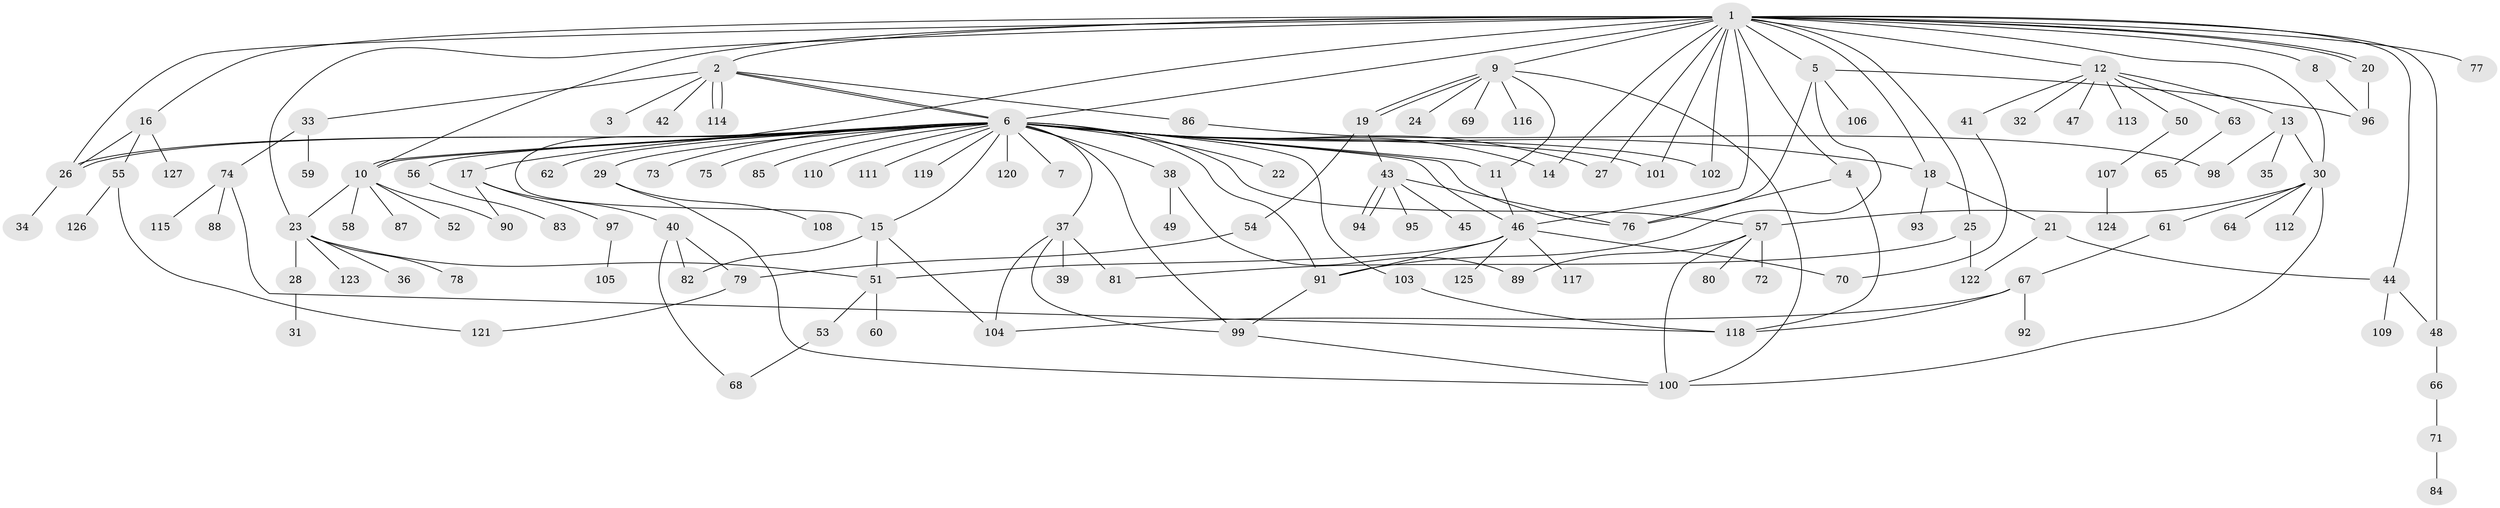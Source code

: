 // Generated by graph-tools (version 1.1) at 2025/49/03/09/25 03:49:52]
// undirected, 127 vertices, 181 edges
graph export_dot {
graph [start="1"]
  node [color=gray90,style=filled];
  1;
  2;
  3;
  4;
  5;
  6;
  7;
  8;
  9;
  10;
  11;
  12;
  13;
  14;
  15;
  16;
  17;
  18;
  19;
  20;
  21;
  22;
  23;
  24;
  25;
  26;
  27;
  28;
  29;
  30;
  31;
  32;
  33;
  34;
  35;
  36;
  37;
  38;
  39;
  40;
  41;
  42;
  43;
  44;
  45;
  46;
  47;
  48;
  49;
  50;
  51;
  52;
  53;
  54;
  55;
  56;
  57;
  58;
  59;
  60;
  61;
  62;
  63;
  64;
  65;
  66;
  67;
  68;
  69;
  70;
  71;
  72;
  73;
  74;
  75;
  76;
  77;
  78;
  79;
  80;
  81;
  82;
  83;
  84;
  85;
  86;
  87;
  88;
  89;
  90;
  91;
  92;
  93;
  94;
  95;
  96;
  97;
  98;
  99;
  100;
  101;
  102;
  103;
  104;
  105;
  106;
  107;
  108;
  109;
  110;
  111;
  112;
  113;
  114;
  115;
  116;
  117;
  118;
  119;
  120;
  121;
  122;
  123;
  124;
  125;
  126;
  127;
  1 -- 2;
  1 -- 4;
  1 -- 5;
  1 -- 6;
  1 -- 8;
  1 -- 9;
  1 -- 10;
  1 -- 12;
  1 -- 14;
  1 -- 15;
  1 -- 16;
  1 -- 18;
  1 -- 20;
  1 -- 20;
  1 -- 23;
  1 -- 25;
  1 -- 26;
  1 -- 27;
  1 -- 30;
  1 -- 44;
  1 -- 46;
  1 -- 48;
  1 -- 77;
  1 -- 101;
  1 -- 102;
  2 -- 3;
  2 -- 6;
  2 -- 6;
  2 -- 33;
  2 -- 42;
  2 -- 86;
  2 -- 114;
  2 -- 114;
  4 -- 76;
  4 -- 118;
  5 -- 76;
  5 -- 91;
  5 -- 96;
  5 -- 106;
  6 -- 7;
  6 -- 10;
  6 -- 10;
  6 -- 11;
  6 -- 14;
  6 -- 15;
  6 -- 17;
  6 -- 18;
  6 -- 22;
  6 -- 26;
  6 -- 26;
  6 -- 27;
  6 -- 29;
  6 -- 37;
  6 -- 38;
  6 -- 46;
  6 -- 56;
  6 -- 57;
  6 -- 62;
  6 -- 73;
  6 -- 75;
  6 -- 76;
  6 -- 85;
  6 -- 91;
  6 -- 99;
  6 -- 101;
  6 -- 102;
  6 -- 103;
  6 -- 110;
  6 -- 111;
  6 -- 119;
  6 -- 120;
  8 -- 96;
  9 -- 11;
  9 -- 19;
  9 -- 19;
  9 -- 24;
  9 -- 69;
  9 -- 100;
  9 -- 116;
  10 -- 23;
  10 -- 52;
  10 -- 58;
  10 -- 87;
  10 -- 90;
  11 -- 46;
  12 -- 13;
  12 -- 32;
  12 -- 41;
  12 -- 47;
  12 -- 50;
  12 -- 63;
  12 -- 113;
  13 -- 30;
  13 -- 35;
  13 -- 98;
  15 -- 51;
  15 -- 82;
  15 -- 104;
  16 -- 26;
  16 -- 55;
  16 -- 127;
  17 -- 40;
  17 -- 90;
  17 -- 97;
  18 -- 21;
  18 -- 93;
  19 -- 43;
  19 -- 54;
  20 -- 96;
  21 -- 44;
  21 -- 122;
  23 -- 28;
  23 -- 36;
  23 -- 51;
  23 -- 78;
  23 -- 123;
  25 -- 81;
  25 -- 122;
  26 -- 34;
  28 -- 31;
  29 -- 100;
  29 -- 108;
  30 -- 57;
  30 -- 61;
  30 -- 64;
  30 -- 100;
  30 -- 112;
  33 -- 59;
  33 -- 74;
  37 -- 39;
  37 -- 81;
  37 -- 99;
  37 -- 104;
  38 -- 49;
  38 -- 89;
  40 -- 68;
  40 -- 79;
  40 -- 82;
  41 -- 70;
  43 -- 45;
  43 -- 76;
  43 -- 94;
  43 -- 94;
  43 -- 95;
  44 -- 48;
  44 -- 109;
  46 -- 51;
  46 -- 70;
  46 -- 91;
  46 -- 117;
  46 -- 125;
  48 -- 66;
  50 -- 107;
  51 -- 53;
  51 -- 60;
  53 -- 68;
  54 -- 79;
  55 -- 121;
  55 -- 126;
  56 -- 83;
  57 -- 72;
  57 -- 80;
  57 -- 89;
  57 -- 100;
  61 -- 67;
  63 -- 65;
  66 -- 71;
  67 -- 92;
  67 -- 104;
  67 -- 118;
  71 -- 84;
  74 -- 88;
  74 -- 115;
  74 -- 118;
  79 -- 121;
  86 -- 98;
  91 -- 99;
  97 -- 105;
  99 -- 100;
  103 -- 118;
  107 -- 124;
}
